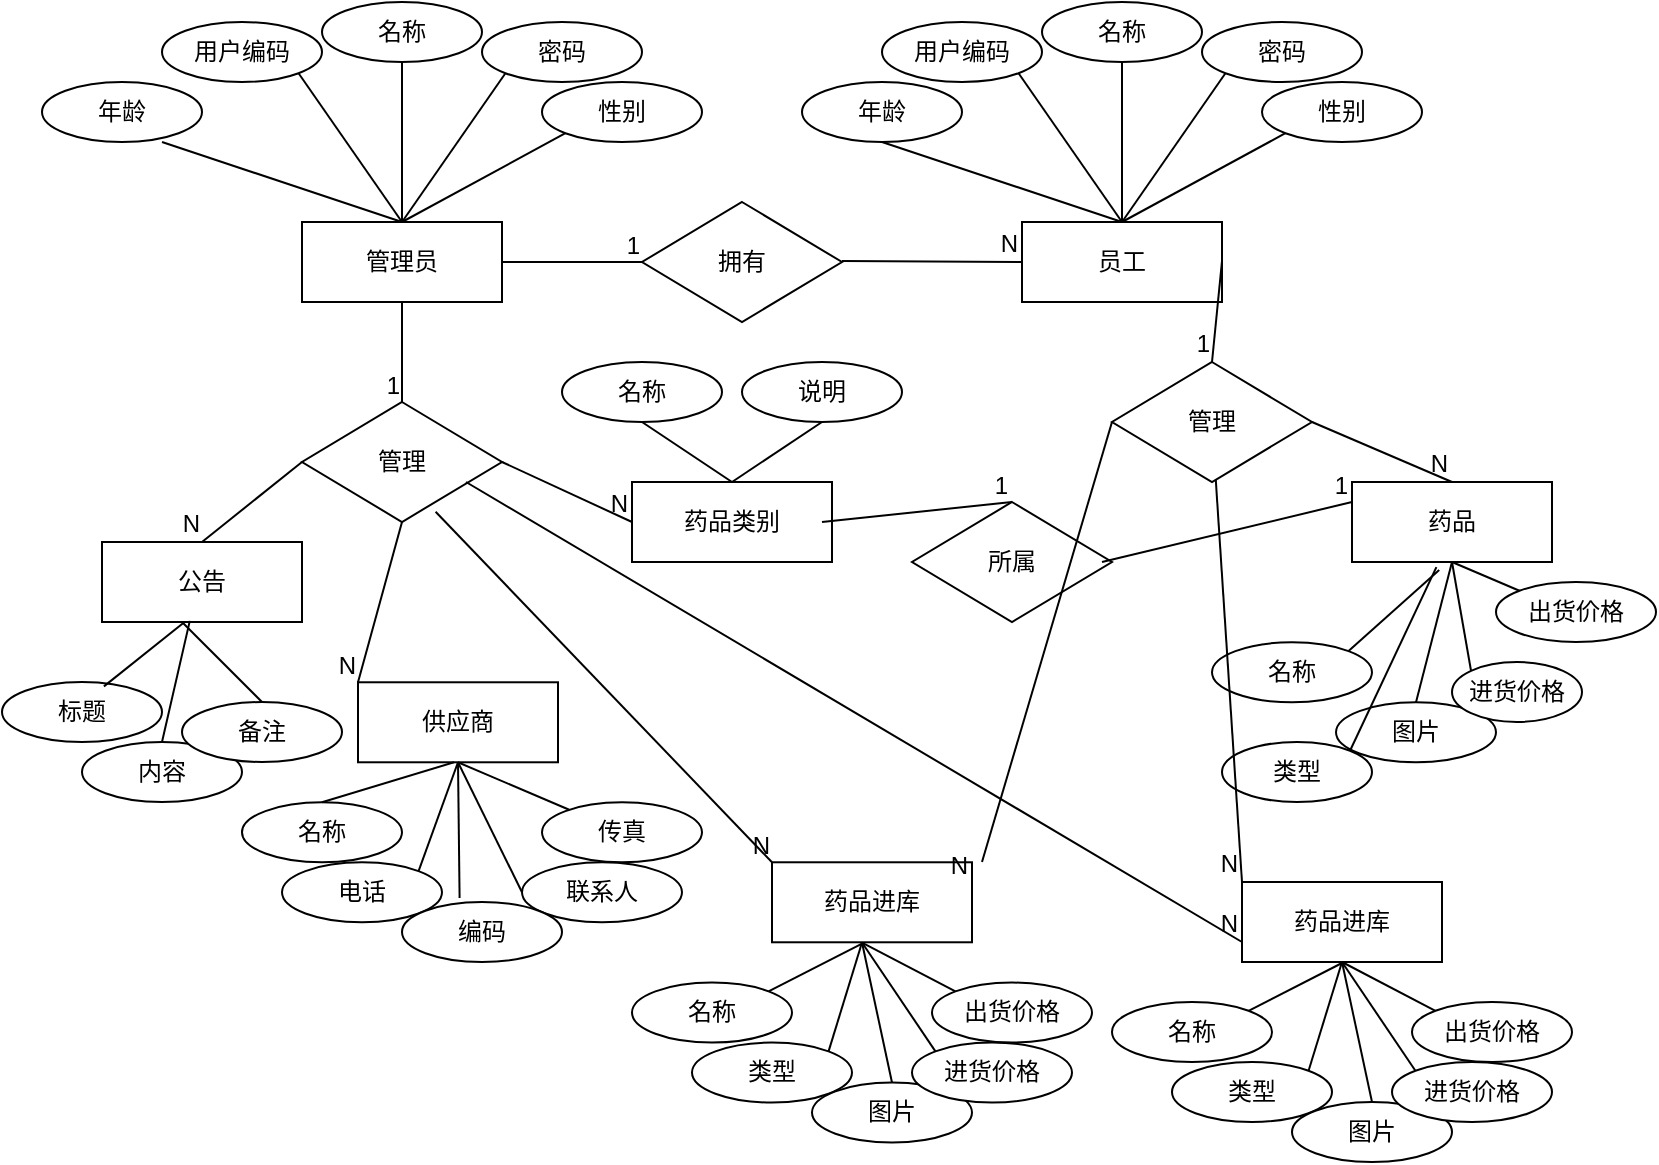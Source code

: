 <mxfile version="24.4.15" type="github">
  <diagram name="第 1 页" id="9ri6KTRYd-GfSEm5Z-P-">
    <mxGraphModel dx="1433" dy="631" grid="1" gridSize="10" guides="1" tooltips="1" connect="1" arrows="1" fold="1" page="1" pageScale="1" pageWidth="827" pageHeight="1169" math="0" shadow="0">
      <root>
        <mxCell id="0" />
        <mxCell id="1" parent="0" />
        <mxCell id="kpqCJwKtZSiobrVSdarv-1" value="管理员" style="whiteSpace=wrap;html=1;align=center;" vertex="1" parent="1">
          <mxGeometry x="150" y="130" width="100" height="40" as="geometry" />
        </mxCell>
        <mxCell id="kpqCJwKtZSiobrVSdarv-2" value="用户编码" style="ellipse;whiteSpace=wrap;html=1;align=center;" vertex="1" parent="1">
          <mxGeometry x="80" y="30" width="80" height="30" as="geometry" />
        </mxCell>
        <mxCell id="kpqCJwKtZSiobrVSdarv-3" value="名称" style="ellipse;whiteSpace=wrap;html=1;align=center;" vertex="1" parent="1">
          <mxGeometry x="160" y="20" width="80" height="30" as="geometry" />
        </mxCell>
        <mxCell id="kpqCJwKtZSiobrVSdarv-4" value="密码" style="ellipse;whiteSpace=wrap;html=1;align=center;" vertex="1" parent="1">
          <mxGeometry x="240" y="30" width="80" height="30" as="geometry" />
        </mxCell>
        <mxCell id="kpqCJwKtZSiobrVSdarv-5" value="年龄" style="ellipse;whiteSpace=wrap;html=1;align=center;" vertex="1" parent="1">
          <mxGeometry x="20" y="60" width="80" height="30" as="geometry" />
        </mxCell>
        <mxCell id="kpqCJwKtZSiobrVSdarv-6" value="性别" style="ellipse;whiteSpace=wrap;html=1;align=center;" vertex="1" parent="1">
          <mxGeometry x="270" y="60" width="80" height="30" as="geometry" />
        </mxCell>
        <mxCell id="kpqCJwKtZSiobrVSdarv-10" value="" style="endArrow=none;html=1;rounded=0;exitX=0.5;exitY=1;exitDx=0;exitDy=0;entryX=0.5;entryY=0;entryDx=0;entryDy=0;" edge="1" parent="1" target="kpqCJwKtZSiobrVSdarv-1">
          <mxGeometry relative="1" as="geometry">
            <mxPoint x="80" y="90" as="sourcePoint" />
            <mxPoint x="200" y="190" as="targetPoint" />
          </mxGeometry>
        </mxCell>
        <mxCell id="kpqCJwKtZSiobrVSdarv-11" value="" style="endArrow=none;html=1;rounded=0;exitX=1;exitY=1;exitDx=0;exitDy=0;" edge="1" parent="1" source="kpqCJwKtZSiobrVSdarv-2">
          <mxGeometry relative="1" as="geometry">
            <mxPoint x="90" y="100" as="sourcePoint" />
            <mxPoint x="200" y="130" as="targetPoint" />
          </mxGeometry>
        </mxCell>
        <mxCell id="kpqCJwKtZSiobrVSdarv-12" value="" style="endArrow=none;html=1;rounded=0;exitX=0.5;exitY=1;exitDx=0;exitDy=0;entryX=0.5;entryY=0;entryDx=0;entryDy=0;" edge="1" parent="1" source="kpqCJwKtZSiobrVSdarv-3" target="kpqCJwKtZSiobrVSdarv-1">
          <mxGeometry relative="1" as="geometry">
            <mxPoint x="100" y="110" as="sourcePoint" />
            <mxPoint x="220" y="150" as="targetPoint" />
          </mxGeometry>
        </mxCell>
        <mxCell id="kpqCJwKtZSiobrVSdarv-13" value="" style="endArrow=none;html=1;rounded=0;exitX=0;exitY=1;exitDx=0;exitDy=0;" edge="1" parent="1" source="kpqCJwKtZSiobrVSdarv-4">
          <mxGeometry relative="1" as="geometry">
            <mxPoint x="210" y="60" as="sourcePoint" />
            <mxPoint x="200" y="130" as="targetPoint" />
          </mxGeometry>
        </mxCell>
        <mxCell id="kpqCJwKtZSiobrVSdarv-14" value="" style="endArrow=none;html=1;rounded=0;exitX=0;exitY=1;exitDx=0;exitDy=0;entryX=0.5;entryY=0;entryDx=0;entryDy=0;" edge="1" parent="1" source="kpqCJwKtZSiobrVSdarv-6" target="kpqCJwKtZSiobrVSdarv-1">
          <mxGeometry relative="1" as="geometry">
            <mxPoint x="220" y="70" as="sourcePoint" />
            <mxPoint x="220" y="150" as="targetPoint" />
          </mxGeometry>
        </mxCell>
        <mxCell id="kpqCJwKtZSiobrVSdarv-15" value="员工" style="whiteSpace=wrap;html=1;align=center;" vertex="1" parent="1">
          <mxGeometry x="510" y="130" width="100" height="40" as="geometry" />
        </mxCell>
        <mxCell id="kpqCJwKtZSiobrVSdarv-16" value="用户编码" style="ellipse;whiteSpace=wrap;html=1;align=center;" vertex="1" parent="1">
          <mxGeometry x="440" y="30" width="80" height="30" as="geometry" />
        </mxCell>
        <mxCell id="kpqCJwKtZSiobrVSdarv-17" value="名称" style="ellipse;whiteSpace=wrap;html=1;align=center;" vertex="1" parent="1">
          <mxGeometry x="520" y="20" width="80" height="30" as="geometry" />
        </mxCell>
        <mxCell id="kpqCJwKtZSiobrVSdarv-18" value="密码" style="ellipse;whiteSpace=wrap;html=1;align=center;" vertex="1" parent="1">
          <mxGeometry x="600" y="30" width="80" height="30" as="geometry" />
        </mxCell>
        <mxCell id="kpqCJwKtZSiobrVSdarv-19" value="年龄" style="ellipse;whiteSpace=wrap;html=1;align=center;" vertex="1" parent="1">
          <mxGeometry x="400" y="60" width="80" height="30" as="geometry" />
        </mxCell>
        <mxCell id="kpqCJwKtZSiobrVSdarv-20" value="性别" style="ellipse;whiteSpace=wrap;html=1;align=center;" vertex="1" parent="1">
          <mxGeometry x="630" y="60" width="80" height="30" as="geometry" />
        </mxCell>
        <mxCell id="kpqCJwKtZSiobrVSdarv-21" value="" style="endArrow=none;html=1;rounded=0;exitX=0.5;exitY=1;exitDx=0;exitDy=0;entryX=0.5;entryY=0;entryDx=0;entryDy=0;" edge="1" parent="1" source="kpqCJwKtZSiobrVSdarv-19" target="kpqCJwKtZSiobrVSdarv-15">
          <mxGeometry relative="1" as="geometry">
            <mxPoint x="400" y="190" as="sourcePoint" />
            <mxPoint x="560" y="190" as="targetPoint" />
          </mxGeometry>
        </mxCell>
        <mxCell id="kpqCJwKtZSiobrVSdarv-22" value="" style="endArrow=none;html=1;rounded=0;exitX=1;exitY=1;exitDx=0;exitDy=0;" edge="1" parent="1" source="kpqCJwKtZSiobrVSdarv-16">
          <mxGeometry relative="1" as="geometry">
            <mxPoint x="450" y="100" as="sourcePoint" />
            <mxPoint x="560" y="130" as="targetPoint" />
          </mxGeometry>
        </mxCell>
        <mxCell id="kpqCJwKtZSiobrVSdarv-23" value="" style="endArrow=none;html=1;rounded=0;exitX=0.5;exitY=1;exitDx=0;exitDy=0;entryX=0.5;entryY=0;entryDx=0;entryDy=0;" edge="1" parent="1" source="kpqCJwKtZSiobrVSdarv-17" target="kpqCJwKtZSiobrVSdarv-15">
          <mxGeometry relative="1" as="geometry">
            <mxPoint x="460" y="110" as="sourcePoint" />
            <mxPoint x="580" y="150" as="targetPoint" />
          </mxGeometry>
        </mxCell>
        <mxCell id="kpqCJwKtZSiobrVSdarv-24" value="" style="endArrow=none;html=1;rounded=0;exitX=0;exitY=1;exitDx=0;exitDy=0;" edge="1" parent="1" source="kpqCJwKtZSiobrVSdarv-18">
          <mxGeometry relative="1" as="geometry">
            <mxPoint x="570" y="60" as="sourcePoint" />
            <mxPoint x="560" y="130" as="targetPoint" />
          </mxGeometry>
        </mxCell>
        <mxCell id="kpqCJwKtZSiobrVSdarv-25" value="" style="endArrow=none;html=1;rounded=0;exitX=0;exitY=1;exitDx=0;exitDy=0;entryX=0.5;entryY=0;entryDx=0;entryDy=0;" edge="1" parent="1" source="kpqCJwKtZSiobrVSdarv-20" target="kpqCJwKtZSiobrVSdarv-15">
          <mxGeometry relative="1" as="geometry">
            <mxPoint x="580" y="70" as="sourcePoint" />
            <mxPoint x="580" y="150" as="targetPoint" />
          </mxGeometry>
        </mxCell>
        <mxCell id="kpqCJwKtZSiobrVSdarv-26" value="药品" style="whiteSpace=wrap;html=1;align=center;" vertex="1" parent="1">
          <mxGeometry x="675" y="260" width="100" height="40" as="geometry" />
        </mxCell>
        <mxCell id="kpqCJwKtZSiobrVSdarv-27" value="类型" style="ellipse;whiteSpace=wrap;html=1;align=center;" vertex="1" parent="1">
          <mxGeometry x="610" y="390" width="75" height="30" as="geometry" />
        </mxCell>
        <mxCell id="kpqCJwKtZSiobrVSdarv-28" value="图片" style="ellipse;whiteSpace=wrap;html=1;align=center;" vertex="1" parent="1">
          <mxGeometry x="667" y="370.14" width="80" height="30" as="geometry" />
        </mxCell>
        <mxCell id="kpqCJwKtZSiobrVSdarv-29" value="进货价格" style="ellipse;whiteSpace=wrap;html=1;align=center;" vertex="1" parent="1">
          <mxGeometry x="725" y="350" width="65" height="30" as="geometry" />
        </mxCell>
        <mxCell id="kpqCJwKtZSiobrVSdarv-30" value="名称" style="ellipse;whiteSpace=wrap;html=1;align=center;" vertex="1" parent="1">
          <mxGeometry x="605" y="340.14" width="80" height="30" as="geometry" />
        </mxCell>
        <mxCell id="kpqCJwKtZSiobrVSdarv-31" value="出货价格" style="ellipse;whiteSpace=wrap;html=1;align=center;" vertex="1" parent="1">
          <mxGeometry x="747" y="310" width="80" height="30" as="geometry" />
        </mxCell>
        <mxCell id="kpqCJwKtZSiobrVSdarv-37" value="药品类别" style="whiteSpace=wrap;html=1;align=center;" vertex="1" parent="1">
          <mxGeometry x="315" y="260" width="100" height="40" as="geometry" />
        </mxCell>
        <mxCell id="kpqCJwKtZSiobrVSdarv-38" value="说明" style="ellipse;whiteSpace=wrap;html=1;align=center;" vertex="1" parent="1">
          <mxGeometry x="370" y="200" width="80" height="30" as="geometry" />
        </mxCell>
        <mxCell id="kpqCJwKtZSiobrVSdarv-41" value="名称" style="ellipse;whiteSpace=wrap;html=1;align=center;" vertex="1" parent="1">
          <mxGeometry x="280" y="200" width="80" height="30" as="geometry" />
        </mxCell>
        <mxCell id="kpqCJwKtZSiobrVSdarv-43" value="" style="endArrow=none;html=1;rounded=0;exitX=0.5;exitY=1;exitDx=0;exitDy=0;entryX=0.5;entryY=0;entryDx=0;entryDy=0;" edge="1" parent="1" source="kpqCJwKtZSiobrVSdarv-41" target="kpqCJwKtZSiobrVSdarv-37">
          <mxGeometry relative="1" as="geometry">
            <mxPoint x="205" y="320" as="sourcePoint" />
            <mxPoint x="365" y="320" as="targetPoint" />
          </mxGeometry>
        </mxCell>
        <mxCell id="kpqCJwKtZSiobrVSdarv-44" value="" style="endArrow=none;html=1;rounded=0;exitX=0.5;exitY=1;exitDx=0;exitDy=0;" edge="1" parent="1" source="kpqCJwKtZSiobrVSdarv-38">
          <mxGeometry relative="1" as="geometry">
            <mxPoint x="255" y="230" as="sourcePoint" />
            <mxPoint x="365" y="260" as="targetPoint" />
          </mxGeometry>
        </mxCell>
        <mxCell id="kpqCJwKtZSiobrVSdarv-48" value="供应商" style="whiteSpace=wrap;html=1;align=center;" vertex="1" parent="1">
          <mxGeometry x="178" y="360.14" width="100" height="40" as="geometry" />
        </mxCell>
        <mxCell id="kpqCJwKtZSiobrVSdarv-49" value="名称" style="ellipse;whiteSpace=wrap;html=1;align=center;" vertex="1" parent="1">
          <mxGeometry x="120" y="420.14" width="80" height="30" as="geometry" />
        </mxCell>
        <mxCell id="kpqCJwKtZSiobrVSdarv-50" value="电话" style="ellipse;whiteSpace=wrap;html=1;align=center;" vertex="1" parent="1">
          <mxGeometry x="140" y="450.14" width="80" height="30" as="geometry" />
        </mxCell>
        <mxCell id="kpqCJwKtZSiobrVSdarv-51" value="联系人" style="ellipse;whiteSpace=wrap;html=1;align=center;" vertex="1" parent="1">
          <mxGeometry x="260" y="450.14" width="80" height="30" as="geometry" />
        </mxCell>
        <mxCell id="kpqCJwKtZSiobrVSdarv-52" value="编码" style="ellipse;whiteSpace=wrap;html=1;align=center;" vertex="1" parent="1">
          <mxGeometry x="200" y="470" width="80" height="30" as="geometry" />
        </mxCell>
        <mxCell id="kpqCJwKtZSiobrVSdarv-53" value="传真" style="ellipse;whiteSpace=wrap;html=1;align=center;" vertex="1" parent="1">
          <mxGeometry x="270" y="420.14" width="80" height="30" as="geometry" />
        </mxCell>
        <mxCell id="kpqCJwKtZSiobrVSdarv-59" value="公告" style="whiteSpace=wrap;html=1;align=center;" vertex="1" parent="1">
          <mxGeometry x="50" y="290" width="100" height="40" as="geometry" />
        </mxCell>
        <mxCell id="kpqCJwKtZSiobrVSdarv-60" value="标题" style="ellipse;whiteSpace=wrap;html=1;align=center;" vertex="1" parent="1">
          <mxGeometry y="360" width="80" height="30" as="geometry" />
        </mxCell>
        <mxCell id="kpqCJwKtZSiobrVSdarv-61" value="内容" style="ellipse;whiteSpace=wrap;html=1;align=center;" vertex="1" parent="1">
          <mxGeometry x="40" y="390" width="80" height="30" as="geometry" />
        </mxCell>
        <mxCell id="kpqCJwKtZSiobrVSdarv-62" value="备注" style="ellipse;whiteSpace=wrap;html=1;align=center;" vertex="1" parent="1">
          <mxGeometry x="90" y="370" width="80" height="30" as="geometry" />
        </mxCell>
        <mxCell id="kpqCJwKtZSiobrVSdarv-69" value="拥有" style="shape=rhombus;perimeter=rhombusPerimeter;whiteSpace=wrap;html=1;align=center;" vertex="1" parent="1">
          <mxGeometry x="320" y="120" width="100" height="60" as="geometry" />
        </mxCell>
        <mxCell id="kpqCJwKtZSiobrVSdarv-73" value="" style="endArrow=none;html=1;rounded=0;" edge="1" parent="1">
          <mxGeometry relative="1" as="geometry">
            <mxPoint x="250" y="150" as="sourcePoint" />
            <mxPoint x="320" y="150" as="targetPoint" />
          </mxGeometry>
        </mxCell>
        <mxCell id="kpqCJwKtZSiobrVSdarv-74" value="1" style="resizable=0;html=1;whiteSpace=wrap;align=right;verticalAlign=bottom;" connectable="0" vertex="1" parent="kpqCJwKtZSiobrVSdarv-73">
          <mxGeometry x="1" relative="1" as="geometry" />
        </mxCell>
        <mxCell id="kpqCJwKtZSiobrVSdarv-75" value="" style="endArrow=none;html=1;rounded=0;entryX=0;entryY=0.5;entryDx=0;entryDy=0;" edge="1" parent="1" target="kpqCJwKtZSiobrVSdarv-15">
          <mxGeometry relative="1" as="geometry">
            <mxPoint x="420" y="149.55" as="sourcePoint" />
            <mxPoint x="580" y="149.55" as="targetPoint" />
          </mxGeometry>
        </mxCell>
        <mxCell id="kpqCJwKtZSiobrVSdarv-76" value="N" style="resizable=0;html=1;whiteSpace=wrap;align=right;verticalAlign=bottom;" connectable="0" vertex="1" parent="kpqCJwKtZSiobrVSdarv-75">
          <mxGeometry x="1" relative="1" as="geometry" />
        </mxCell>
        <mxCell id="kpqCJwKtZSiobrVSdarv-77" value="管理" style="shape=rhombus;perimeter=rhombusPerimeter;whiteSpace=wrap;html=1;align=center;" vertex="1" parent="1">
          <mxGeometry x="150" y="220" width="100" height="60" as="geometry" />
        </mxCell>
        <mxCell id="kpqCJwKtZSiobrVSdarv-80" value="" style="endArrow=none;html=1;rounded=0;entryX=0.5;entryY=0;entryDx=0;entryDy=0;exitX=0.5;exitY=1;exitDx=0;exitDy=0;" edge="1" parent="1" source="kpqCJwKtZSiobrVSdarv-1" target="kpqCJwKtZSiobrVSdarv-77">
          <mxGeometry relative="1" as="geometry">
            <mxPoint x="30" y="190" as="sourcePoint" />
            <mxPoint x="190" y="190" as="targetPoint" />
          </mxGeometry>
        </mxCell>
        <mxCell id="kpqCJwKtZSiobrVSdarv-81" value="1" style="resizable=0;html=1;whiteSpace=wrap;align=right;verticalAlign=bottom;" connectable="0" vertex="1" parent="kpqCJwKtZSiobrVSdarv-80">
          <mxGeometry x="1" relative="1" as="geometry" />
        </mxCell>
        <mxCell id="kpqCJwKtZSiobrVSdarv-82" value="" style="endArrow=none;html=1;rounded=0;entryX=0;entryY=0.5;entryDx=0;entryDy=0;" edge="1" parent="1" target="kpqCJwKtZSiobrVSdarv-37">
          <mxGeometry relative="1" as="geometry">
            <mxPoint x="250" y="250" as="sourcePoint" />
            <mxPoint x="410" y="250" as="targetPoint" />
          </mxGeometry>
        </mxCell>
        <mxCell id="kpqCJwKtZSiobrVSdarv-83" value="N" style="resizable=0;html=1;whiteSpace=wrap;align=right;verticalAlign=bottom;" connectable="0" vertex="1" parent="kpqCJwKtZSiobrVSdarv-82">
          <mxGeometry x="1" relative="1" as="geometry" />
        </mxCell>
        <mxCell id="kpqCJwKtZSiobrVSdarv-84" value="" style="endArrow=none;html=1;rounded=0;exitX=0;exitY=1;exitDx=0;exitDy=0;entryX=0.637;entryY=0.073;entryDx=0;entryDy=0;entryPerimeter=0;" edge="1" parent="1" target="kpqCJwKtZSiobrVSdarv-60">
          <mxGeometry relative="1" as="geometry">
            <mxPoint x="91.284" y="330.002" as="sourcePoint" />
            <mxPoint x="60" y="350" as="targetPoint" />
          </mxGeometry>
        </mxCell>
        <mxCell id="kpqCJwKtZSiobrVSdarv-85" value="" style="endArrow=none;html=1;rounded=0;exitX=0.439;exitY=0.986;exitDx=0;exitDy=0;entryX=0.5;entryY=0;entryDx=0;entryDy=0;exitPerimeter=0;" edge="1" parent="1" source="kpqCJwKtZSiobrVSdarv-59" target="kpqCJwKtZSiobrVSdarv-61">
          <mxGeometry relative="1" as="geometry">
            <mxPoint x="101.284" y="340.002" as="sourcePoint" />
            <mxPoint x="61" y="372" as="targetPoint" />
          </mxGeometry>
        </mxCell>
        <mxCell id="kpqCJwKtZSiobrVSdarv-86" value="" style="endArrow=none;html=1;rounded=0;entryX=0.5;entryY=0;entryDx=0;entryDy=0;" edge="1" parent="1" target="kpqCJwKtZSiobrVSdarv-62">
          <mxGeometry relative="1" as="geometry">
            <mxPoint x="90" y="330" as="sourcePoint" />
            <mxPoint x="71" y="382" as="targetPoint" />
          </mxGeometry>
        </mxCell>
        <mxCell id="kpqCJwKtZSiobrVSdarv-88" value="" style="endArrow=none;html=1;rounded=0;entryX=0.5;entryY=0;entryDx=0;entryDy=0;exitX=0;exitY=0.5;exitDx=0;exitDy=0;" edge="1" parent="1" source="kpqCJwKtZSiobrVSdarv-77" target="kpqCJwKtZSiobrVSdarv-59">
          <mxGeometry relative="1" as="geometry">
            <mxPoint x="30" y="250" as="sourcePoint" />
            <mxPoint x="190" y="250" as="targetPoint" />
          </mxGeometry>
        </mxCell>
        <mxCell id="kpqCJwKtZSiobrVSdarv-89" value="N" style="resizable=0;html=1;whiteSpace=wrap;align=right;verticalAlign=bottom;" connectable="0" vertex="1" parent="kpqCJwKtZSiobrVSdarv-88">
          <mxGeometry x="1" relative="1" as="geometry" />
        </mxCell>
        <mxCell id="kpqCJwKtZSiobrVSdarv-92" value="" style="endArrow=none;html=1;rounded=0;exitX=0.439;exitY=0.986;exitDx=0;exitDy=0;entryX=0.5;entryY=0;entryDx=0;entryDy=0;exitPerimeter=0;" edge="1" parent="1" target="kpqCJwKtZSiobrVSdarv-49">
          <mxGeometry relative="1" as="geometry">
            <mxPoint x="226" y="400.14" as="sourcePoint" />
            <mxPoint x="242" y="461.14" as="targetPoint" />
          </mxGeometry>
        </mxCell>
        <mxCell id="kpqCJwKtZSiobrVSdarv-93" value="" style="endArrow=none;html=1;rounded=0;exitX=0.5;exitY=1;exitDx=0;exitDy=0;entryX=1;entryY=0;entryDx=0;entryDy=0;" edge="1" parent="1" source="kpqCJwKtZSiobrVSdarv-48" target="kpqCJwKtZSiobrVSdarv-50">
          <mxGeometry relative="1" as="geometry">
            <mxPoint x="236" y="410.14" as="sourcePoint" />
            <mxPoint x="170" y="430.14" as="targetPoint" />
          </mxGeometry>
        </mxCell>
        <mxCell id="kpqCJwKtZSiobrVSdarv-94" value="" style="endArrow=none;html=1;rounded=0;exitX=0.5;exitY=1;exitDx=0;exitDy=0;entryX=0.435;entryY=-0.073;entryDx=0;entryDy=0;entryPerimeter=0;" edge="1" parent="1" source="kpqCJwKtZSiobrVSdarv-48">
          <mxGeometry relative="1" as="geometry">
            <mxPoint x="246" y="420.14" as="sourcePoint" />
            <mxPoint x="228.8" y="467.95" as="targetPoint" />
          </mxGeometry>
        </mxCell>
        <mxCell id="kpqCJwKtZSiobrVSdarv-95" value="" style="endArrow=none;html=1;rounded=0;entryX=0;entryY=0.5;entryDx=0;entryDy=0;exitX=0.5;exitY=1;exitDx=0;exitDy=0;" edge="1" parent="1" source="kpqCJwKtZSiobrVSdarv-48" target="kpqCJwKtZSiobrVSdarv-51">
          <mxGeometry relative="1" as="geometry">
            <mxPoint x="240" y="410.14" as="sourcePoint" />
            <mxPoint x="190" y="450.14" as="targetPoint" />
          </mxGeometry>
        </mxCell>
        <mxCell id="kpqCJwKtZSiobrVSdarv-96" value="" style="endArrow=none;html=1;rounded=0;exitX=0.5;exitY=1;exitDx=0;exitDy=0;" edge="1" parent="1" source="kpqCJwKtZSiobrVSdarv-48" target="kpqCJwKtZSiobrVSdarv-53">
          <mxGeometry relative="1" as="geometry">
            <mxPoint x="230" y="410.14" as="sourcePoint" />
            <mxPoint x="200" y="460.14" as="targetPoint" />
          </mxGeometry>
        </mxCell>
        <mxCell id="kpqCJwKtZSiobrVSdarv-97" value="" style="endArrow=none;html=1;rounded=0;entryX=0;entryY=0;entryDx=0;entryDy=0;" edge="1" parent="1" target="kpqCJwKtZSiobrVSdarv-48">
          <mxGeometry relative="1" as="geometry">
            <mxPoint x="200" y="280" as="sourcePoint" />
            <mxPoint x="265" y="310" as="targetPoint" />
          </mxGeometry>
        </mxCell>
        <mxCell id="kpqCJwKtZSiobrVSdarv-98" value="N" style="resizable=0;html=1;whiteSpace=wrap;align=right;verticalAlign=bottom;" connectable="0" vertex="1" parent="kpqCJwKtZSiobrVSdarv-97">
          <mxGeometry x="1" relative="1" as="geometry" />
        </mxCell>
        <mxCell id="kpqCJwKtZSiobrVSdarv-100" value="" style="endArrow=none;html=1;rounded=0;exitX=0.436;exitY=1.1;exitDx=0;exitDy=0;entryX=1;entryY=0;entryDx=0;entryDy=0;exitPerimeter=0;" edge="1" parent="1" source="kpqCJwKtZSiobrVSdarv-26" target="kpqCJwKtZSiobrVSdarv-30">
          <mxGeometry relative="1" as="geometry">
            <mxPoint x="671" y="330" as="sourcePoint" />
            <mxPoint x="590" y="375" as="targetPoint" />
          </mxGeometry>
        </mxCell>
        <mxCell id="kpqCJwKtZSiobrVSdarv-101" value="" style="endArrow=none;html=1;rounded=0;entryX=1;entryY=0;entryDx=0;entryDy=0;exitX=0.422;exitY=1.064;exitDx=0;exitDy=0;exitPerimeter=0;" edge="1" parent="1" source="kpqCJwKtZSiobrVSdarv-26" target="kpqCJwKtZSiobrVSdarv-27">
          <mxGeometry relative="1" as="geometry">
            <mxPoint x="670" y="330" as="sourcePoint" />
            <mxPoint x="634" y="365" as="targetPoint" />
          </mxGeometry>
        </mxCell>
        <mxCell id="kpqCJwKtZSiobrVSdarv-102" value="" style="endArrow=none;html=1;rounded=0;entryX=0.5;entryY=0;entryDx=0;entryDy=0;exitX=0.5;exitY=1;exitDx=0;exitDy=0;" edge="1" parent="1" source="kpqCJwKtZSiobrVSdarv-26" target="kpqCJwKtZSiobrVSdarv-28">
          <mxGeometry relative="1" as="geometry">
            <mxPoint x="670" y="330" as="sourcePoint" />
            <mxPoint x="644" y="375" as="targetPoint" />
          </mxGeometry>
        </mxCell>
        <mxCell id="kpqCJwKtZSiobrVSdarv-103" value="" style="endArrow=none;html=1;rounded=0;entryX=0;entryY=0;entryDx=0;entryDy=0;exitX=0.5;exitY=1;exitDx=0;exitDy=0;" edge="1" parent="1" source="kpqCJwKtZSiobrVSdarv-26" target="kpqCJwKtZSiobrVSdarv-29">
          <mxGeometry relative="1" as="geometry">
            <mxPoint x="670" y="330" as="sourcePoint" />
            <mxPoint x="654" y="385" as="targetPoint" />
          </mxGeometry>
        </mxCell>
        <mxCell id="kpqCJwKtZSiobrVSdarv-104" value="" style="endArrow=none;html=1;rounded=0;exitX=0;exitY=0;exitDx=0;exitDy=0;entryX=0.5;entryY=1;entryDx=0;entryDy=0;" edge="1" parent="1" source="kpqCJwKtZSiobrVSdarv-31" target="kpqCJwKtZSiobrVSdarv-26">
          <mxGeometry relative="1" as="geometry">
            <mxPoint x="711" y="370" as="sourcePoint" />
            <mxPoint x="664" y="395" as="targetPoint" />
          </mxGeometry>
        </mxCell>
        <mxCell id="kpqCJwKtZSiobrVSdarv-105" value="管理" style="shape=rhombus;perimeter=rhombusPerimeter;whiteSpace=wrap;html=1;align=center;" vertex="1" parent="1">
          <mxGeometry x="555" y="200" width="100" height="60" as="geometry" />
        </mxCell>
        <mxCell id="kpqCJwKtZSiobrVSdarv-106" value="" style="endArrow=none;html=1;rounded=0;entryX=0.5;entryY=0;entryDx=0;entryDy=0;" edge="1" parent="1" target="kpqCJwKtZSiobrVSdarv-105">
          <mxGeometry relative="1" as="geometry">
            <mxPoint x="610" y="149.55" as="sourcePoint" />
            <mxPoint x="680" y="149.55" as="targetPoint" />
          </mxGeometry>
        </mxCell>
        <mxCell id="kpqCJwKtZSiobrVSdarv-107" value="1" style="resizable=0;html=1;whiteSpace=wrap;align=right;verticalAlign=bottom;" connectable="0" vertex="1" parent="kpqCJwKtZSiobrVSdarv-106">
          <mxGeometry x="1" relative="1" as="geometry" />
        </mxCell>
        <mxCell id="kpqCJwKtZSiobrVSdarv-108" value="" style="endArrow=none;html=1;rounded=0;exitX=1;exitY=0.5;exitDx=0;exitDy=0;entryX=0.5;entryY=0;entryDx=0;entryDy=0;" edge="1" parent="1" source="kpqCJwKtZSiobrVSdarv-105" target="kpqCJwKtZSiobrVSdarv-26">
          <mxGeometry relative="1" as="geometry">
            <mxPoint x="600" y="450" as="sourcePoint" />
            <mxPoint x="760" y="450" as="targetPoint" />
          </mxGeometry>
        </mxCell>
        <mxCell id="kpqCJwKtZSiobrVSdarv-109" value="N" style="resizable=0;html=1;whiteSpace=wrap;align=right;verticalAlign=bottom;" connectable="0" vertex="1" parent="kpqCJwKtZSiobrVSdarv-108">
          <mxGeometry x="1" relative="1" as="geometry" />
        </mxCell>
        <mxCell id="kpqCJwKtZSiobrVSdarv-110" value="所属" style="shape=rhombus;perimeter=rhombusPerimeter;whiteSpace=wrap;html=1;align=center;" vertex="1" parent="1">
          <mxGeometry x="455" y="270" width="100" height="60" as="geometry" />
        </mxCell>
        <mxCell id="kpqCJwKtZSiobrVSdarv-111" value="" style="endArrow=none;html=1;rounded=0;entryX=0.5;entryY=0;entryDx=0;entryDy=0;" edge="1" parent="1" target="kpqCJwKtZSiobrVSdarv-110">
          <mxGeometry relative="1" as="geometry">
            <mxPoint x="410" y="280" as="sourcePoint" />
            <mxPoint x="495" y="270" as="targetPoint" />
          </mxGeometry>
        </mxCell>
        <mxCell id="kpqCJwKtZSiobrVSdarv-112" value="1" style="resizable=0;html=1;whiteSpace=wrap;align=right;verticalAlign=bottom;" connectable="0" vertex="1" parent="kpqCJwKtZSiobrVSdarv-111">
          <mxGeometry x="1" relative="1" as="geometry" />
        </mxCell>
        <mxCell id="kpqCJwKtZSiobrVSdarv-113" value="" style="endArrow=none;html=1;rounded=0;entryX=0;entryY=0.25;entryDx=0;entryDy=0;" edge="1" parent="1" target="kpqCJwKtZSiobrVSdarv-26">
          <mxGeometry relative="1" as="geometry">
            <mxPoint x="550" y="300" as="sourcePoint" />
            <mxPoint x="710" y="300" as="targetPoint" />
          </mxGeometry>
        </mxCell>
        <mxCell id="kpqCJwKtZSiobrVSdarv-114" value="1" style="resizable=0;html=1;whiteSpace=wrap;align=right;verticalAlign=bottom;" connectable="0" vertex="1" parent="kpqCJwKtZSiobrVSdarv-113">
          <mxGeometry x="1" relative="1" as="geometry" />
        </mxCell>
        <mxCell id="kpqCJwKtZSiobrVSdarv-115" value="药品进库" style="whiteSpace=wrap;html=1;align=center;" vertex="1" parent="1">
          <mxGeometry x="620" y="460" width="100" height="40" as="geometry" />
        </mxCell>
        <mxCell id="kpqCJwKtZSiobrVSdarv-116" value="类型" style="ellipse;whiteSpace=wrap;html=1;align=center;" vertex="1" parent="1">
          <mxGeometry x="585" y="550" width="80" height="30" as="geometry" />
        </mxCell>
        <mxCell id="kpqCJwKtZSiobrVSdarv-117" value="图片" style="ellipse;whiteSpace=wrap;html=1;align=center;" vertex="1" parent="1">
          <mxGeometry x="645" y="570" width="80" height="30" as="geometry" />
        </mxCell>
        <mxCell id="kpqCJwKtZSiobrVSdarv-118" value="进货价格" style="ellipse;whiteSpace=wrap;html=1;align=center;" vertex="1" parent="1">
          <mxGeometry x="695" y="550" width="80" height="30" as="geometry" />
        </mxCell>
        <mxCell id="kpqCJwKtZSiobrVSdarv-119" value="名称" style="ellipse;whiteSpace=wrap;html=1;align=center;" vertex="1" parent="1">
          <mxGeometry x="555" y="520" width="80" height="30" as="geometry" />
        </mxCell>
        <mxCell id="kpqCJwKtZSiobrVSdarv-120" value="出货价格" style="ellipse;whiteSpace=wrap;html=1;align=center;" vertex="1" parent="1">
          <mxGeometry x="705" y="520" width="80" height="30" as="geometry" />
        </mxCell>
        <mxCell id="kpqCJwKtZSiobrVSdarv-121" value="" style="endArrow=none;html=1;rounded=0;exitX=0;exitY=1;exitDx=0;exitDy=0;entryX=1;entryY=0;entryDx=0;entryDy=0;" edge="1" parent="1" target="kpqCJwKtZSiobrVSdarv-119">
          <mxGeometry relative="1" as="geometry">
            <mxPoint x="671" y="500" as="sourcePoint" />
            <mxPoint x="590" y="545" as="targetPoint" />
          </mxGeometry>
        </mxCell>
        <mxCell id="kpqCJwKtZSiobrVSdarv-122" value="" style="endArrow=none;html=1;rounded=0;entryX=1;entryY=0;entryDx=0;entryDy=0;" edge="1" parent="1" target="kpqCJwKtZSiobrVSdarv-116">
          <mxGeometry relative="1" as="geometry">
            <mxPoint x="670" y="500" as="sourcePoint" />
            <mxPoint x="634" y="535" as="targetPoint" />
          </mxGeometry>
        </mxCell>
        <mxCell id="kpqCJwKtZSiobrVSdarv-123" value="" style="endArrow=none;html=1;rounded=0;entryX=0.5;entryY=0;entryDx=0;entryDy=0;" edge="1" parent="1" target="kpqCJwKtZSiobrVSdarv-117">
          <mxGeometry relative="1" as="geometry">
            <mxPoint x="670" y="500" as="sourcePoint" />
            <mxPoint x="644" y="545" as="targetPoint" />
          </mxGeometry>
        </mxCell>
        <mxCell id="kpqCJwKtZSiobrVSdarv-124" value="" style="endArrow=none;html=1;rounded=0;entryX=0;entryY=0;entryDx=0;entryDy=0;" edge="1" parent="1" target="kpqCJwKtZSiobrVSdarv-118">
          <mxGeometry relative="1" as="geometry">
            <mxPoint x="670" y="500" as="sourcePoint" />
            <mxPoint x="654" y="555" as="targetPoint" />
          </mxGeometry>
        </mxCell>
        <mxCell id="kpqCJwKtZSiobrVSdarv-125" value="" style="endArrow=none;html=1;rounded=0;exitX=0;exitY=0;exitDx=0;exitDy=0;entryX=0.5;entryY=1;entryDx=0;entryDy=0;" edge="1" parent="1" source="kpqCJwKtZSiobrVSdarv-120" target="kpqCJwKtZSiobrVSdarv-115">
          <mxGeometry relative="1" as="geometry">
            <mxPoint x="711" y="540" as="sourcePoint" />
            <mxPoint x="664" y="565" as="targetPoint" />
          </mxGeometry>
        </mxCell>
        <mxCell id="kpqCJwKtZSiobrVSdarv-129" value="类型" style="ellipse;whiteSpace=wrap;html=1;align=center;" vertex="1" parent="1">
          <mxGeometry x="345" y="540.28" width="80" height="30" as="geometry" />
        </mxCell>
        <mxCell id="kpqCJwKtZSiobrVSdarv-130" value="图片" style="ellipse;whiteSpace=wrap;html=1;align=center;" vertex="1" parent="1">
          <mxGeometry x="405" y="560.28" width="80" height="30" as="geometry" />
        </mxCell>
        <mxCell id="kpqCJwKtZSiobrVSdarv-131" value="进货价格" style="ellipse;whiteSpace=wrap;html=1;align=center;" vertex="1" parent="1">
          <mxGeometry x="455" y="540.28" width="80" height="30" as="geometry" />
        </mxCell>
        <mxCell id="kpqCJwKtZSiobrVSdarv-132" value="名称" style="ellipse;whiteSpace=wrap;html=1;align=center;" vertex="1" parent="1">
          <mxGeometry x="315" y="510.28" width="80" height="30" as="geometry" />
        </mxCell>
        <mxCell id="kpqCJwKtZSiobrVSdarv-133" value="出货价格" style="ellipse;whiteSpace=wrap;html=1;align=center;" vertex="1" parent="1">
          <mxGeometry x="465" y="510.28" width="80" height="30" as="geometry" />
        </mxCell>
        <mxCell id="kpqCJwKtZSiobrVSdarv-134" value="" style="endArrow=none;html=1;rounded=0;exitX=0;exitY=1;exitDx=0;exitDy=0;entryX=1;entryY=0;entryDx=0;entryDy=0;" edge="1" parent="1" target="kpqCJwKtZSiobrVSdarv-132">
          <mxGeometry relative="1" as="geometry">
            <mxPoint x="431" y="490.28" as="sourcePoint" />
            <mxPoint x="350" y="535.28" as="targetPoint" />
          </mxGeometry>
        </mxCell>
        <mxCell id="kpqCJwKtZSiobrVSdarv-135" value="" style="endArrow=none;html=1;rounded=0;entryX=1;entryY=0;entryDx=0;entryDy=0;" edge="1" parent="1" target="kpqCJwKtZSiobrVSdarv-129">
          <mxGeometry relative="1" as="geometry">
            <mxPoint x="430" y="490.28" as="sourcePoint" />
            <mxPoint x="394" y="525.28" as="targetPoint" />
          </mxGeometry>
        </mxCell>
        <mxCell id="kpqCJwKtZSiobrVSdarv-136" value="" style="endArrow=none;html=1;rounded=0;entryX=0.5;entryY=0;entryDx=0;entryDy=0;" edge="1" parent="1" target="kpqCJwKtZSiobrVSdarv-130">
          <mxGeometry relative="1" as="geometry">
            <mxPoint x="430" y="490.28" as="sourcePoint" />
            <mxPoint x="404" y="535.28" as="targetPoint" />
          </mxGeometry>
        </mxCell>
        <mxCell id="kpqCJwKtZSiobrVSdarv-137" value="" style="endArrow=none;html=1;rounded=0;entryX=0;entryY=0;entryDx=0;entryDy=0;" edge="1" parent="1" target="kpqCJwKtZSiobrVSdarv-131">
          <mxGeometry relative="1" as="geometry">
            <mxPoint x="430" y="490.28" as="sourcePoint" />
            <mxPoint x="414" y="545.28" as="targetPoint" />
          </mxGeometry>
        </mxCell>
        <mxCell id="kpqCJwKtZSiobrVSdarv-138" value="" style="endArrow=none;html=1;rounded=0;exitX=0;exitY=0;exitDx=0;exitDy=0;entryX=0.5;entryY=1;entryDx=0;entryDy=0;" edge="1" parent="1" source="kpqCJwKtZSiobrVSdarv-133">
          <mxGeometry relative="1" as="geometry">
            <mxPoint x="471" y="530.28" as="sourcePoint" />
            <mxPoint x="430" y="490.28" as="targetPoint" />
          </mxGeometry>
        </mxCell>
        <mxCell id="kpqCJwKtZSiobrVSdarv-142" value="药品进库" style="whiteSpace=wrap;html=1;align=center;" vertex="1" parent="1">
          <mxGeometry x="385" y="450.14" width="100" height="40" as="geometry" />
        </mxCell>
        <mxCell id="kpqCJwKtZSiobrVSdarv-143" value="" style="endArrow=none;html=1;rounded=0;entryX=0;entryY=0;entryDx=0;entryDy=0;exitX=0.668;exitY=0.915;exitDx=0;exitDy=0;exitPerimeter=0;" edge="1" parent="1" source="kpqCJwKtZSiobrVSdarv-77" target="kpqCJwKtZSiobrVSdarv-142">
          <mxGeometry relative="1" as="geometry">
            <mxPoint x="210" y="290" as="sourcePoint" />
            <mxPoint x="188" y="370" as="targetPoint" />
          </mxGeometry>
        </mxCell>
        <mxCell id="kpqCJwKtZSiobrVSdarv-144" value="N" style="resizable=0;html=1;whiteSpace=wrap;align=right;verticalAlign=bottom;" connectable="0" vertex="1" parent="kpqCJwKtZSiobrVSdarv-143">
          <mxGeometry x="1" relative="1" as="geometry" />
        </mxCell>
        <mxCell id="kpqCJwKtZSiobrVSdarv-145" value="" style="endArrow=none;html=1;rounded=0;exitX=0.668;exitY=0.915;exitDx=0;exitDy=0;exitPerimeter=0;entryX=0;entryY=0.75;entryDx=0;entryDy=0;" edge="1" parent="1" target="kpqCJwKtZSiobrVSdarv-115">
          <mxGeometry relative="1" as="geometry">
            <mxPoint x="232" y="260" as="sourcePoint" />
            <mxPoint x="610" y="490" as="targetPoint" />
          </mxGeometry>
        </mxCell>
        <mxCell id="kpqCJwKtZSiobrVSdarv-146" value="N" style="resizable=0;html=1;whiteSpace=wrap;align=right;verticalAlign=bottom;" connectable="0" vertex="1" parent="kpqCJwKtZSiobrVSdarv-145">
          <mxGeometry x="1" relative="1" as="geometry" />
        </mxCell>
        <mxCell id="kpqCJwKtZSiobrVSdarv-148" value="" style="endArrow=none;html=1;rounded=0;entryX=0;entryY=0;entryDx=0;entryDy=0;" edge="1" parent="1" source="kpqCJwKtZSiobrVSdarv-105" target="kpqCJwKtZSiobrVSdarv-115">
          <mxGeometry relative="1" as="geometry">
            <mxPoint x="430" y="340" as="sourcePoint" />
            <mxPoint x="590" y="340" as="targetPoint" />
          </mxGeometry>
        </mxCell>
        <mxCell id="kpqCJwKtZSiobrVSdarv-149" value="N" style="resizable=0;html=1;whiteSpace=wrap;align=right;verticalAlign=bottom;" connectable="0" vertex="1" parent="kpqCJwKtZSiobrVSdarv-148">
          <mxGeometry x="1" relative="1" as="geometry" />
        </mxCell>
        <mxCell id="kpqCJwKtZSiobrVSdarv-150" value="" style="endArrow=none;html=1;rounded=0;exitX=0;exitY=0.5;exitDx=0;exitDy=0;" edge="1" parent="1" source="kpqCJwKtZSiobrVSdarv-105">
          <mxGeometry relative="1" as="geometry">
            <mxPoint x="440" y="350" as="sourcePoint" />
            <mxPoint x="490" y="450" as="targetPoint" />
          </mxGeometry>
        </mxCell>
        <mxCell id="kpqCJwKtZSiobrVSdarv-151" value="N" style="resizable=0;html=1;whiteSpace=wrap;align=right;verticalAlign=bottom;" connectable="0" vertex="1" parent="kpqCJwKtZSiobrVSdarv-150">
          <mxGeometry x="1" relative="1" as="geometry">
            <mxPoint x="-5" y="10" as="offset" />
          </mxGeometry>
        </mxCell>
      </root>
    </mxGraphModel>
  </diagram>
</mxfile>
